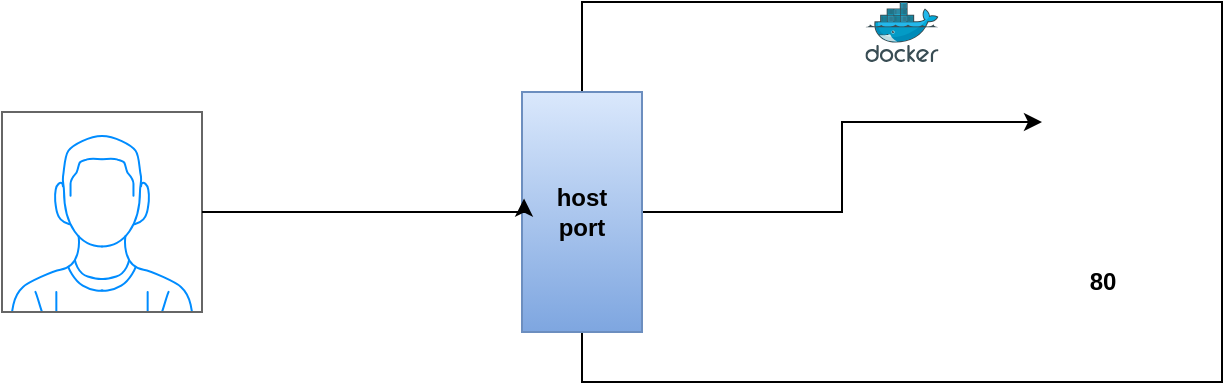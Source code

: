 <mxfile version="28.0.1">
  <diagram name="Page-1" id="v4HBo7kqC2F28DNwLezU">
    <mxGraphModel dx="2063" dy="623" grid="1" gridSize="10" guides="1" tooltips="1" connect="1" arrows="1" fold="1" page="1" pageScale="1" pageWidth="850" pageHeight="1100" math="0" shadow="0">
      <root>
        <mxCell id="0" />
        <mxCell id="1" parent="0" />
        <mxCell id="rMjF7JMbzA4dHuwk_Ofl-1" value="" style="rounded=0;whiteSpace=wrap;html=1;" vertex="1" parent="1">
          <mxGeometry x="240" y="120" width="320" height="190" as="geometry" />
        </mxCell>
        <mxCell id="rMjF7JMbzA4dHuwk_Ofl-2" value="" style="image;sketch=0;aspect=fixed;html=1;points=[];align=center;fontSize=12;image=img/lib/mscae/Docker.svg;" vertex="1" parent="1">
          <mxGeometry x="381.7" y="120" width="36.59" height="30" as="geometry" />
        </mxCell>
        <mxCell id="rMjF7JMbzA4dHuwk_Ofl-3" value="" style="shape=image;html=1;verticalAlign=top;verticalLabelPosition=bottom;labelBackgroundColor=#ffffff;imageAspect=0;aspect=fixed;image=https://icons.diagrams.net/icon-cache1/Unicons_Line_vol_3-2965/docker-1335.svg" vertex="1" parent="1">
          <mxGeometry x="470" y="150" width="60" height="60" as="geometry" />
        </mxCell>
        <mxCell id="rMjF7JMbzA4dHuwk_Ofl-7" style="edgeStyle=orthogonalEdgeStyle;rounded=0;orthogonalLoop=1;jettySize=auto;html=1;" edge="1" parent="1" source="rMjF7JMbzA4dHuwk_Ofl-4" target="rMjF7JMbzA4dHuwk_Ofl-3">
          <mxGeometry relative="1" as="geometry" />
        </mxCell>
        <mxCell id="rMjF7JMbzA4dHuwk_Ofl-4" value="host&lt;div&gt;port&lt;/div&gt;" style="rounded=0;whiteSpace=wrap;html=1;fontStyle=1;fillColor=#dae8fc;gradientColor=#7ea6e0;strokeColor=#6c8ebf;" vertex="1" parent="1">
          <mxGeometry x="210" y="165" width="60" height="120" as="geometry" />
        </mxCell>
        <mxCell id="rMjF7JMbzA4dHuwk_Ofl-5" value="" style="verticalLabelPosition=bottom;shadow=0;dashed=0;align=center;html=1;verticalAlign=top;strokeWidth=1;shape=mxgraph.mockup.containers.userMale;strokeColor=#666666;strokeColor2=#008cff;" vertex="1" parent="1">
          <mxGeometry x="-50" y="175" width="100" height="100" as="geometry" />
        </mxCell>
        <mxCell id="rMjF7JMbzA4dHuwk_Ofl-6" style="edgeStyle=orthogonalEdgeStyle;rounded=0;orthogonalLoop=1;jettySize=auto;html=1;entryX=0.017;entryY=0.444;entryDx=0;entryDy=0;entryPerimeter=0;" edge="1" parent="1" source="rMjF7JMbzA4dHuwk_Ofl-5" target="rMjF7JMbzA4dHuwk_Ofl-4">
          <mxGeometry relative="1" as="geometry">
            <Array as="points">
              <mxPoint x="211" y="225" />
            </Array>
          </mxGeometry>
        </mxCell>
        <mxCell id="rMjF7JMbzA4dHuwk_Ofl-8" value="&lt;b&gt;80&lt;/b&gt;" style="text;html=1;align=center;verticalAlign=middle;resizable=0;points=[];autosize=1;strokeColor=none;fillColor=none;" vertex="1" parent="1">
          <mxGeometry x="480" y="245" width="40" height="30" as="geometry" />
        </mxCell>
        <mxCell id="rMjF7JMbzA4dHuwk_Ofl-9" value="" style="shape=image;html=1;verticalAlign=top;verticalLabelPosition=bottom;labelBackgroundColor=#ffffff;imageAspect=0;aspect=fixed;image=https://icons.diagrams.net/icon-cache1/Unicons_Line_vol_3-2965/docker-1335.svg" vertex="1" parent="1">
          <mxGeometry x="425" y="225" width="60" height="60" as="geometry" />
        </mxCell>
      </root>
    </mxGraphModel>
  </diagram>
</mxfile>
